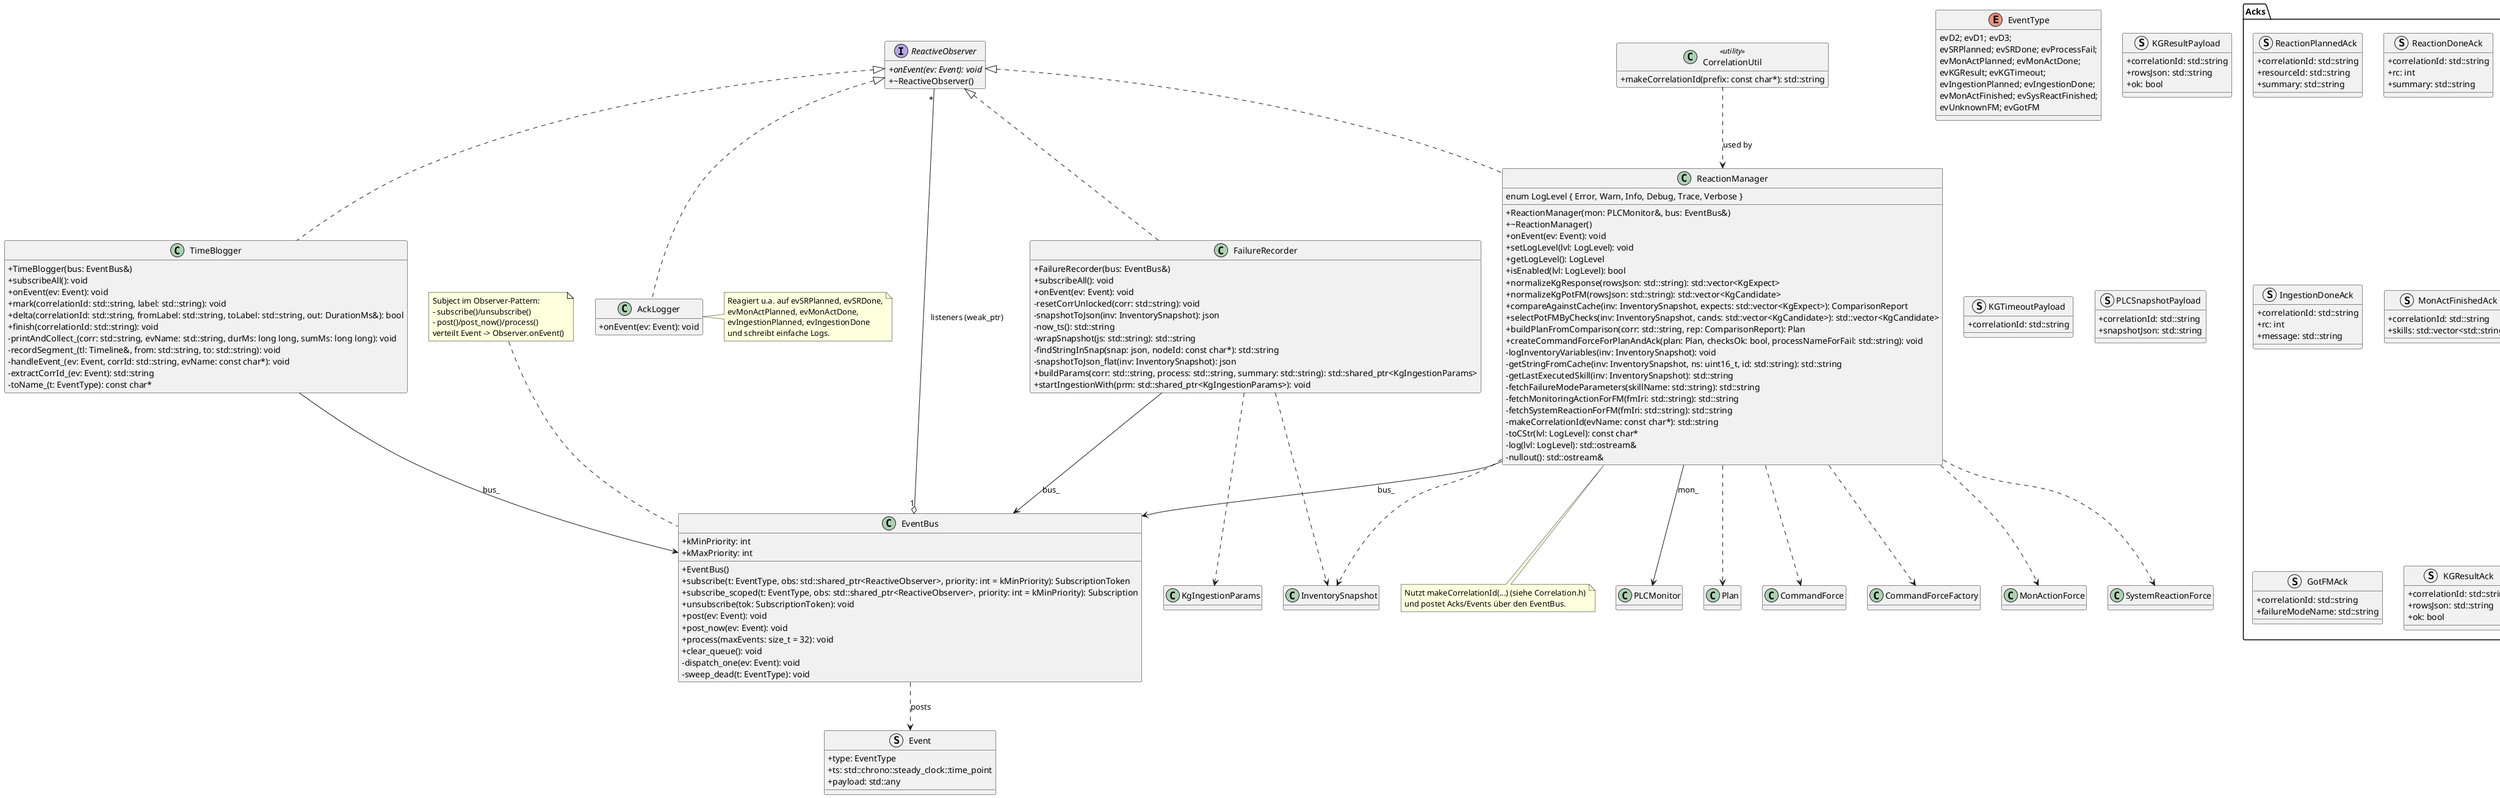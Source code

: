 @startuml
hide empty attributes
skinparam classAttributeIconSize 0

' ==== Basistypen / Events =====================================================
enum EventType {
  evD2; evD1; evD3;
  evSRPlanned; evSRDone; evProcessFail;
  evMonActPlanned; evMonActDone;
  evKGResult; evKGTimeout;
  evIngestionPlanned; evIngestionDone;
  evMonActFinished; evSysReactFinished;
  evUnknownFM; evGotFM
}

struct Event {
  +type: EventType
  +ts: std::chrono::steady_clock::time_point
  +payload: std::any
}

struct KGResultPayload  {
  +correlationId: std::string
  +rowsJson: std::string
  +ok: bool
}
struct KGTimeoutPayload  { 
  +correlationId: std::string 
  }
struct PLCSnapshotPayload  {
  +correlationId: std::string
  +snapshotJson: std::string
}

' ==== Acks (Payload-Strukturen) ===============================================
package "Acks" {
  struct ReactionPlannedAck  {
    +correlationId: std::string
    +resourceId: std::string
    +summary: std::string
  }
  struct ReactionDoneAck  {
    +correlationId: std::string
    +rc: int
    +summary: std::string
  }
  struct ProcessFailAck  {
    +correlationId: std::string
    +processName: std::string
    +summary: std::string
  }
  struct IngestionPlannedAck  {
    +correlationId: std::string
    +individualName: std::string
    +process: std::string
    +summary: std::string
  }
  struct IngestionDoneAck  {
    +correlationId: std::string
    +rc: int
    +message: std::string
  }
  struct MonActFinishedAck  {
    +correlationId: std::string
    +skills: std::vector<std::string>
  }
  struct SysReactFinishedAck  {
    +correlationId: std::string
    +skills: std::vector<std::string>
  }
  struct UnknownFMAck  {
    +correlationId: std::string
    +processName: std::string
    +summary: std::string
  }
  struct GotFMAck  {
    +correlationId: std::string
    +failureModeName: std::string
  }
  struct KGResultAck  {
    +correlationId: std::string
    +rowsJson: std::string
    +ok: bool
  }
  struct KGTimeoutAck  { 
    +correlationId: std::string 
    }
  struct DStateAck  {
    +correlationId: std::string
    +stateName: std::string
    +summary: std::string
  }
}

' ==== Observer-Schnittstelle ===================================================
interface ReactiveObserver {
  {abstract} +onEvent(ev: Event): void
  +~ReactiveObserver()
}

' ==== EventBus & Subscription ==================================================
class SubscriptionToken {
  +type: EventType
  +id: std::uint64_t
  +operator bool(): explicit
}

class Subscription {
  -bus_: EventBus*
  -tok_: SubscriptionToken
  +Subscription()
  +Subscription(bus: EventBus*, tok: SubscriptionToken)
  +Subscription(Subscription&&)
  +operator=(Subscription&&): Subscription&
  +~Subscription()
  +token(): SubscriptionToken
  +unsubscribe(): void
}

class EventBus {
  + kMinPriority: int
  +kMaxPriority: int
  +EventBus()
  +subscribe(t: EventType, obs: std::shared_ptr<ReactiveObserver>, priority: int = kMinPriority): SubscriptionToken
  +subscribe_scoped(t: EventType, obs: std::shared_ptr<ReactiveObserver>, priority: int = kMinPriority): Subscription
  +unsubscribe(tok: SubscriptionToken): void
  +post(ev: Event): void
  +post_now(ev: Event): void
  +process(maxEvents: size_t = 32): void
  +clear_queue(): void
  -dispatch_one(ev: Event): void
  -sweep_dead(t: EventType): void
}

SubscriptionToken <-- Subscription : token()
EventBus "1" o-- "*" ReactiveObserver : listeners (weak_ptr)
EventBus ..> Event : posts

' ==== Konkrete Observer ========================================================
class AckLogger {
  +onEvent(ev: Event): void
}
ReactiveObserver <|.. AckLogger

class TimeBlogger {
  +TimeBlogger(bus: EventBus&)
  +subscribeAll(): void
  +onEvent(ev: Event): void
  +mark(correlationId: std::string, label: std::string): void
  +delta(correlationId: std::string, fromLabel: std::string, toLabel: std::string, out: DurationMs&): bool
  +finish(correlationId: std::string): void
  -printAndCollect_(corr: std::string, evName: std::string, durMs: long long, sumMs: long long): void
  -recordSegment_(tl: Timeline&, from: std::string, to: std::string): void
  -handleEvent_(ev: Event, corrId: std::string, evName: const char*): void
  -extractCorrId_(ev: Event): std::string
  -toName_(t: EventType): const char*
}
ReactiveObserver <|.. TimeBlogger
TimeBlogger --> EventBus : bus_

class ReactionManager {
  enum LogLevel { Error, Warn, Info, Debug, Trace, Verbose }
  +ReactionManager(mon: PLCMonitor&, bus: EventBus&)
  +~ReactionManager()
  +onEvent(ev: Event): void
  +setLogLevel(lvl: LogLevel): void
  +getLogLevel(): LogLevel
  +isEnabled(lvl: LogLevel): bool
  +normalizeKgResponse(rowsJson: std::string): std::vector<KgExpect>
  +normalizeKgPotFM(rowsJson: std::string): std::vector<KgCandidate>
  +compareAgainstCache(inv: InventorySnapshot, expects: std::vector<KgExpect>): ComparisonReport
  +selectPotFMByChecks(inv: InventorySnapshot, cands: std::vector<KgCandidate>): std::vector<KgCandidate>
  +buildPlanFromComparison(corr: std::string, rep: ComparisonReport): Plan
  +createCommandForceForPlanAndAck(plan: Plan, checksOk: bool, processNameForFail: std::string): void
  -logInventoryVariables(inv: InventorySnapshot): void
  -getStringFromCache(inv: InventorySnapshot, ns: uint16_t, id: std::string): std::string
  -getLastExecutedSkill(inv: InventorySnapshot): std::string
  -fetchFailureModeParameters(skillName: std::string): std::string
  -fetchMonitoringActionForFM(fmIri: std::string): std::string
  -fetchSystemReactionForFM(fmIri: std::string): std::string
  -makeCorrelationId(evName: const char*): std::string
  -toCStr(lvl: LogLevel): const char*
  -log(lvl: LogLevel): std::ostream&
  -nullout(): std::ostream&
}
ReactiveObserver <|.. ReactionManager
ReactionManager --> EventBus : bus_
ReactionManager --> PLCMonitor : mon_
ReactionManager ..> InventorySnapshot
ReactionManager ..> Plan
ReactionManager ..> CommandForce
ReactionManager ..> CommandForceFactory
ReactionManager ..> MonActionForce
ReactionManager ..> SystemReactionForce

class FailureRecorder {
  +FailureRecorder(bus: EventBus&)
  +subscribeAll(): void
  +onEvent(ev: Event): void
  -resetCorrUnlocked(corr: std::string): void
  -snapshotToJson(inv: InventorySnapshot): json
  -now_ts(): std::string
  -wrapSnapshot(js: std::string): std::string
  -findStringInSnap(snap: json, nodeId: const char*): std::string
  -snapshotToJson_flat(inv: InventorySnapshot): json
  +buildParams(corr: std::string, process: std::string, summary: std::string): std::shared_ptr<KgIngestionParams>
  +startIngestionWith(prm: std::shared_ptr<KgIngestionParams>): void
}
ReactiveObserver <|.. FailureRecorder
FailureRecorder --> EventBus : bus_
FailureRecorder ..> InventorySnapshot
FailureRecorder ..> KgIngestionParams

' ==== Interaktionshinweise / Pattern ==========================================
note top of EventBus
  Subject im Observer-Pattern:
  - subscribe()/unsubscribe()
  - post()/post_now()/process()
  verteilt Event -> Observer.onEvent()
end note

note right of AckLogger
  Reagiert u.a. auf evSRPlanned, evSRDone,
  evMonActPlanned, evMonActDone,
  evIngestionPlanned, evIngestionDone
  und schreibt einfache Logs.
end note

note bottom of ReactionManager
  Nutzt makeCorrelationId(...) (siehe Correlation.h)
  und postet Acks/Events über den EventBus.
end note

' ==== Utility-Hinweis ==========================================================
class CorrelationUtil <<utility>> {
  +makeCorrelationId(prefix: const char*): std::string
}
CorrelationUtil ..> ReactionManager : used by
@enduml
